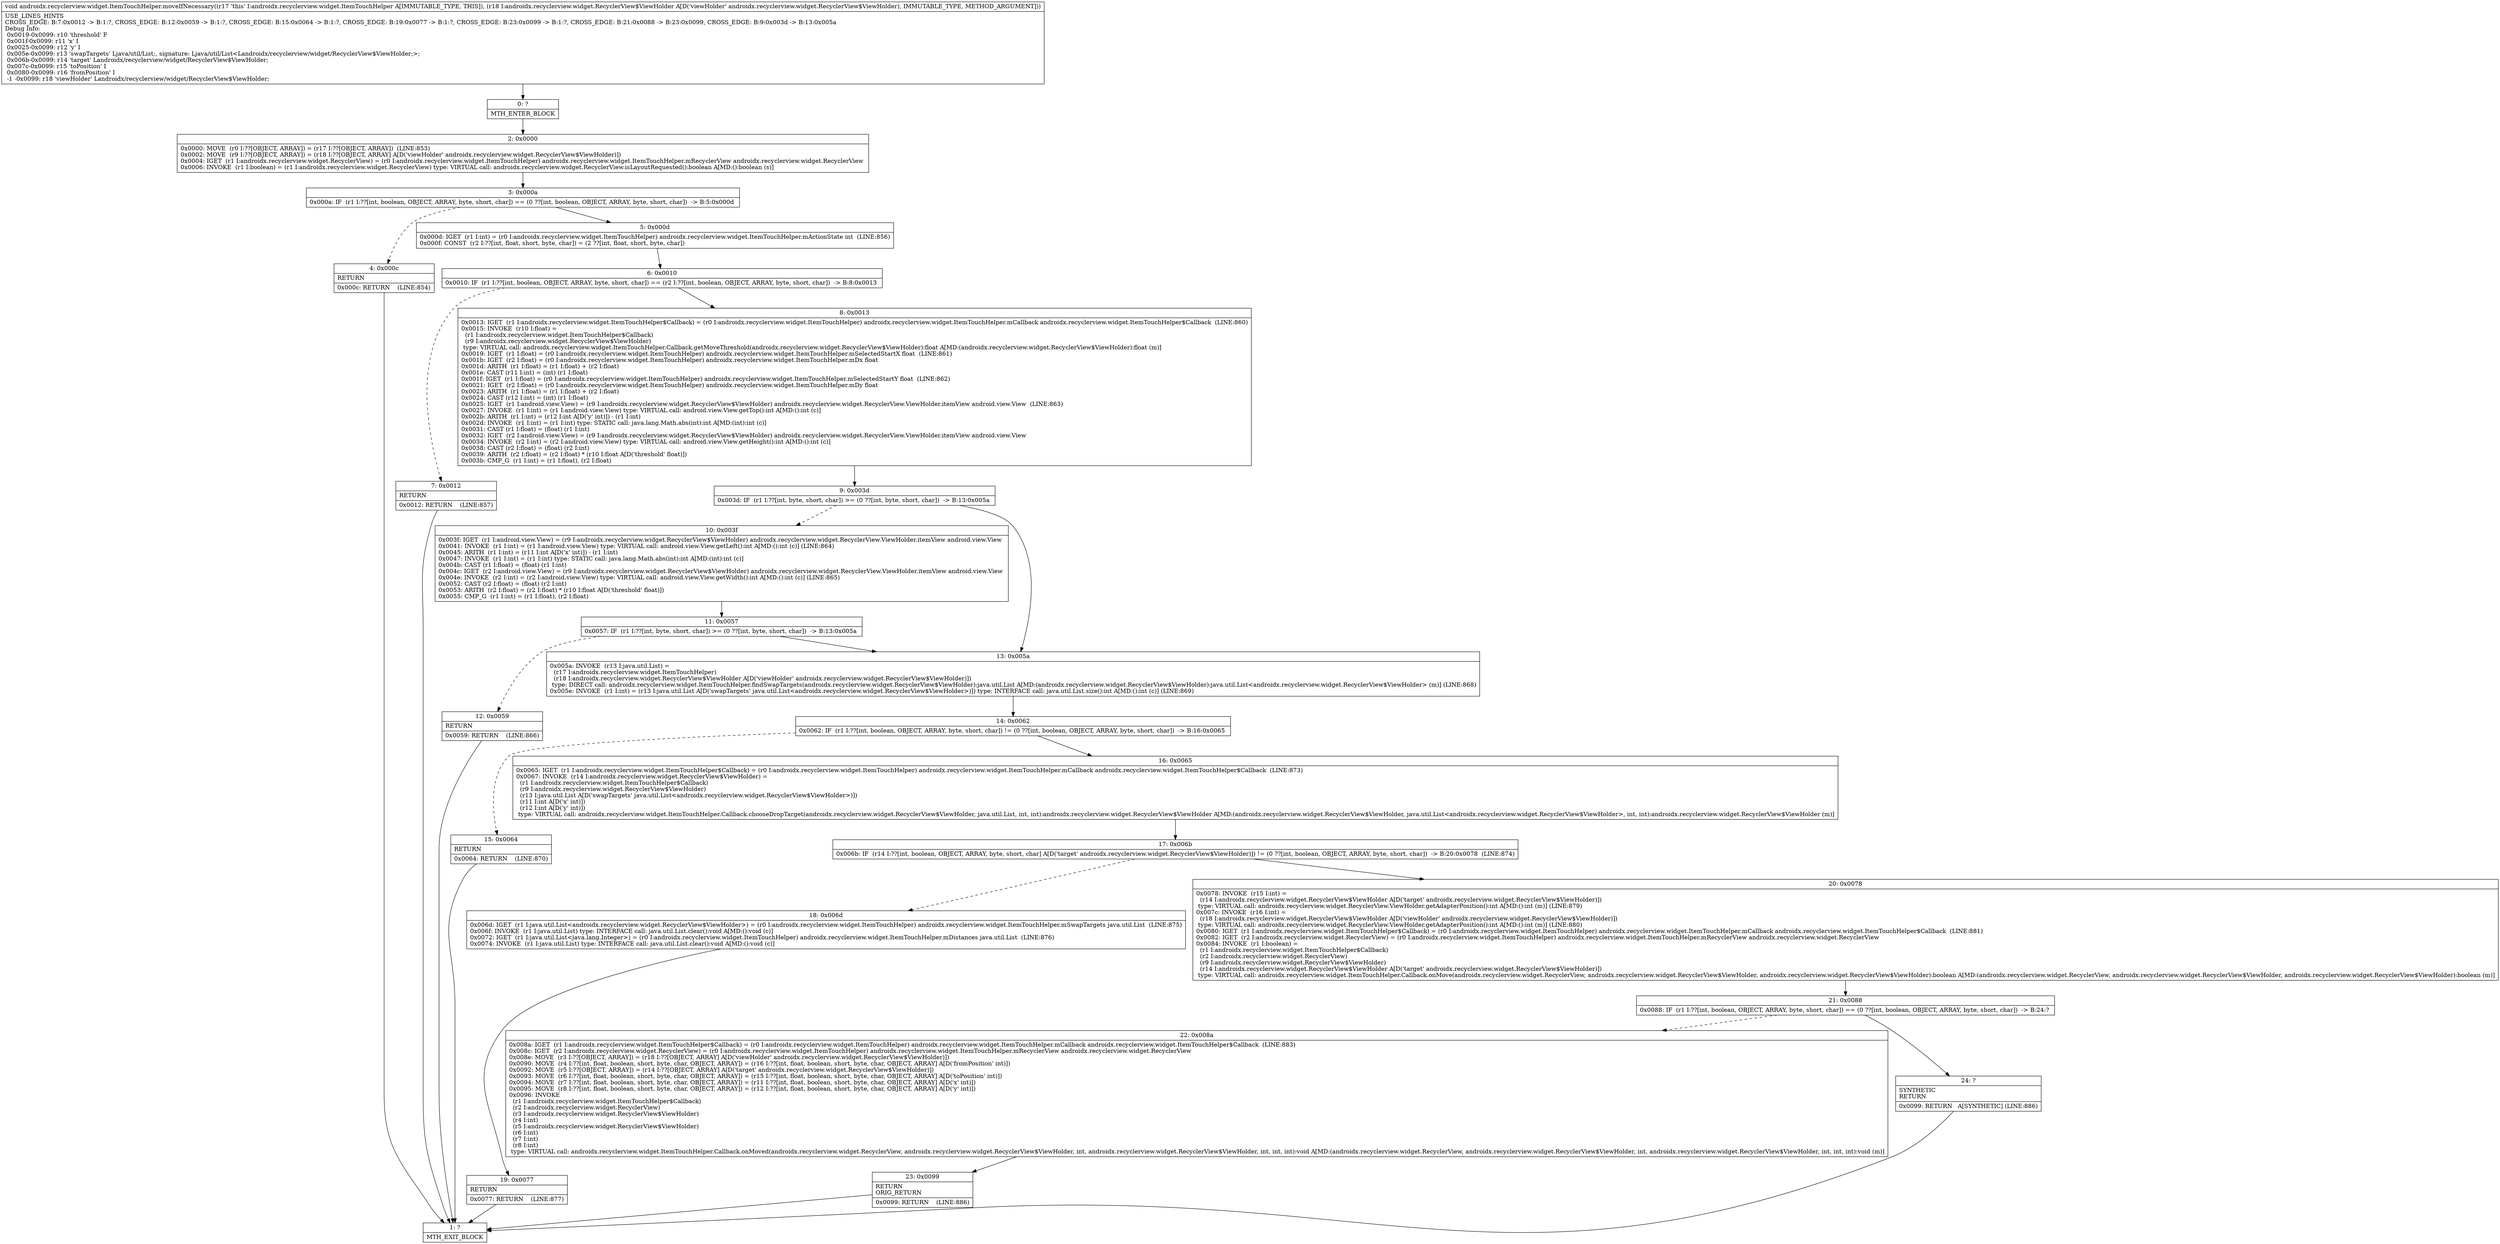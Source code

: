 digraph "CFG forandroidx.recyclerview.widget.ItemTouchHelper.moveIfNecessary(Landroidx\/recyclerview\/widget\/RecyclerView$ViewHolder;)V" {
Node_0 [shape=record,label="{0\:\ ?|MTH_ENTER_BLOCK\l}"];
Node_2 [shape=record,label="{2\:\ 0x0000|0x0000: MOVE  (r0 I:??[OBJECT, ARRAY]) = (r17 I:??[OBJECT, ARRAY])  (LINE:853)\l0x0002: MOVE  (r9 I:??[OBJECT, ARRAY]) = (r18 I:??[OBJECT, ARRAY] A[D('viewHolder' androidx.recyclerview.widget.RecyclerView$ViewHolder)]) \l0x0004: IGET  (r1 I:androidx.recyclerview.widget.RecyclerView) = (r0 I:androidx.recyclerview.widget.ItemTouchHelper) androidx.recyclerview.widget.ItemTouchHelper.mRecyclerView androidx.recyclerview.widget.RecyclerView \l0x0006: INVOKE  (r1 I:boolean) = (r1 I:androidx.recyclerview.widget.RecyclerView) type: VIRTUAL call: androidx.recyclerview.widget.RecyclerView.isLayoutRequested():boolean A[MD:():boolean (s)]\l}"];
Node_3 [shape=record,label="{3\:\ 0x000a|0x000a: IF  (r1 I:??[int, boolean, OBJECT, ARRAY, byte, short, char]) == (0 ??[int, boolean, OBJECT, ARRAY, byte, short, char])  \-\> B:5:0x000d \l}"];
Node_4 [shape=record,label="{4\:\ 0x000c|RETURN\l|0x000c: RETURN    (LINE:854)\l}"];
Node_1 [shape=record,label="{1\:\ ?|MTH_EXIT_BLOCK\l}"];
Node_5 [shape=record,label="{5\:\ 0x000d|0x000d: IGET  (r1 I:int) = (r0 I:androidx.recyclerview.widget.ItemTouchHelper) androidx.recyclerview.widget.ItemTouchHelper.mActionState int  (LINE:856)\l0x000f: CONST  (r2 I:??[int, float, short, byte, char]) = (2 ??[int, float, short, byte, char]) \l}"];
Node_6 [shape=record,label="{6\:\ 0x0010|0x0010: IF  (r1 I:??[int, boolean, OBJECT, ARRAY, byte, short, char]) == (r2 I:??[int, boolean, OBJECT, ARRAY, byte, short, char])  \-\> B:8:0x0013 \l}"];
Node_7 [shape=record,label="{7\:\ 0x0012|RETURN\l|0x0012: RETURN    (LINE:857)\l}"];
Node_8 [shape=record,label="{8\:\ 0x0013|0x0013: IGET  (r1 I:androidx.recyclerview.widget.ItemTouchHelper$Callback) = (r0 I:androidx.recyclerview.widget.ItemTouchHelper) androidx.recyclerview.widget.ItemTouchHelper.mCallback androidx.recyclerview.widget.ItemTouchHelper$Callback  (LINE:860)\l0x0015: INVOKE  (r10 I:float) = \l  (r1 I:androidx.recyclerview.widget.ItemTouchHelper$Callback)\l  (r9 I:androidx.recyclerview.widget.RecyclerView$ViewHolder)\l type: VIRTUAL call: androidx.recyclerview.widget.ItemTouchHelper.Callback.getMoveThreshold(androidx.recyclerview.widget.RecyclerView$ViewHolder):float A[MD:(androidx.recyclerview.widget.RecyclerView$ViewHolder):float (m)]\l0x0019: IGET  (r1 I:float) = (r0 I:androidx.recyclerview.widget.ItemTouchHelper) androidx.recyclerview.widget.ItemTouchHelper.mSelectedStartX float  (LINE:861)\l0x001b: IGET  (r2 I:float) = (r0 I:androidx.recyclerview.widget.ItemTouchHelper) androidx.recyclerview.widget.ItemTouchHelper.mDx float \l0x001d: ARITH  (r1 I:float) = (r1 I:float) + (r2 I:float) \l0x001e: CAST (r11 I:int) = (int) (r1 I:float) \l0x001f: IGET  (r1 I:float) = (r0 I:androidx.recyclerview.widget.ItemTouchHelper) androidx.recyclerview.widget.ItemTouchHelper.mSelectedStartY float  (LINE:862)\l0x0021: IGET  (r2 I:float) = (r0 I:androidx.recyclerview.widget.ItemTouchHelper) androidx.recyclerview.widget.ItemTouchHelper.mDy float \l0x0023: ARITH  (r1 I:float) = (r1 I:float) + (r2 I:float) \l0x0024: CAST (r12 I:int) = (int) (r1 I:float) \l0x0025: IGET  (r1 I:android.view.View) = (r9 I:androidx.recyclerview.widget.RecyclerView$ViewHolder) androidx.recyclerview.widget.RecyclerView.ViewHolder.itemView android.view.View  (LINE:863)\l0x0027: INVOKE  (r1 I:int) = (r1 I:android.view.View) type: VIRTUAL call: android.view.View.getTop():int A[MD:():int (c)]\l0x002b: ARITH  (r1 I:int) = (r12 I:int A[D('y' int)]) \- (r1 I:int) \l0x002d: INVOKE  (r1 I:int) = (r1 I:int) type: STATIC call: java.lang.Math.abs(int):int A[MD:(int):int (c)]\l0x0031: CAST (r1 I:float) = (float) (r1 I:int) \l0x0032: IGET  (r2 I:android.view.View) = (r9 I:androidx.recyclerview.widget.RecyclerView$ViewHolder) androidx.recyclerview.widget.RecyclerView.ViewHolder.itemView android.view.View \l0x0034: INVOKE  (r2 I:int) = (r2 I:android.view.View) type: VIRTUAL call: android.view.View.getHeight():int A[MD:():int (c)]\l0x0038: CAST (r2 I:float) = (float) (r2 I:int) \l0x0039: ARITH  (r2 I:float) = (r2 I:float) * (r10 I:float A[D('threshold' float)]) \l0x003b: CMP_G  (r1 I:int) = (r1 I:float), (r2 I:float) \l}"];
Node_9 [shape=record,label="{9\:\ 0x003d|0x003d: IF  (r1 I:??[int, byte, short, char]) \>= (0 ??[int, byte, short, char])  \-\> B:13:0x005a \l}"];
Node_10 [shape=record,label="{10\:\ 0x003f|0x003f: IGET  (r1 I:android.view.View) = (r9 I:androidx.recyclerview.widget.RecyclerView$ViewHolder) androidx.recyclerview.widget.RecyclerView.ViewHolder.itemView android.view.View \l0x0041: INVOKE  (r1 I:int) = (r1 I:android.view.View) type: VIRTUAL call: android.view.View.getLeft():int A[MD:():int (c)] (LINE:864)\l0x0045: ARITH  (r1 I:int) = (r11 I:int A[D('x' int)]) \- (r1 I:int) \l0x0047: INVOKE  (r1 I:int) = (r1 I:int) type: STATIC call: java.lang.Math.abs(int):int A[MD:(int):int (c)]\l0x004b: CAST (r1 I:float) = (float) (r1 I:int) \l0x004c: IGET  (r2 I:android.view.View) = (r9 I:androidx.recyclerview.widget.RecyclerView$ViewHolder) androidx.recyclerview.widget.RecyclerView.ViewHolder.itemView android.view.View \l0x004e: INVOKE  (r2 I:int) = (r2 I:android.view.View) type: VIRTUAL call: android.view.View.getWidth():int A[MD:():int (c)] (LINE:865)\l0x0052: CAST (r2 I:float) = (float) (r2 I:int) \l0x0053: ARITH  (r2 I:float) = (r2 I:float) * (r10 I:float A[D('threshold' float)]) \l0x0055: CMP_G  (r1 I:int) = (r1 I:float), (r2 I:float) \l}"];
Node_11 [shape=record,label="{11\:\ 0x0057|0x0057: IF  (r1 I:??[int, byte, short, char]) \>= (0 ??[int, byte, short, char])  \-\> B:13:0x005a \l}"];
Node_12 [shape=record,label="{12\:\ 0x0059|RETURN\l|0x0059: RETURN    (LINE:866)\l}"];
Node_13 [shape=record,label="{13\:\ 0x005a|0x005a: INVOKE  (r13 I:java.util.List) = \l  (r17 I:androidx.recyclerview.widget.ItemTouchHelper)\l  (r18 I:androidx.recyclerview.widget.RecyclerView$ViewHolder A[D('viewHolder' androidx.recyclerview.widget.RecyclerView$ViewHolder)])\l type: DIRECT call: androidx.recyclerview.widget.ItemTouchHelper.findSwapTargets(androidx.recyclerview.widget.RecyclerView$ViewHolder):java.util.List A[MD:(androidx.recyclerview.widget.RecyclerView$ViewHolder):java.util.List\<androidx.recyclerview.widget.RecyclerView$ViewHolder\> (m)] (LINE:868)\l0x005e: INVOKE  (r1 I:int) = (r13 I:java.util.List A[D('swapTargets' java.util.List\<androidx.recyclerview.widget.RecyclerView$ViewHolder\>)]) type: INTERFACE call: java.util.List.size():int A[MD:():int (c)] (LINE:869)\l}"];
Node_14 [shape=record,label="{14\:\ 0x0062|0x0062: IF  (r1 I:??[int, boolean, OBJECT, ARRAY, byte, short, char]) != (0 ??[int, boolean, OBJECT, ARRAY, byte, short, char])  \-\> B:16:0x0065 \l}"];
Node_15 [shape=record,label="{15\:\ 0x0064|RETURN\l|0x0064: RETURN    (LINE:870)\l}"];
Node_16 [shape=record,label="{16\:\ 0x0065|0x0065: IGET  (r1 I:androidx.recyclerview.widget.ItemTouchHelper$Callback) = (r0 I:androidx.recyclerview.widget.ItemTouchHelper) androidx.recyclerview.widget.ItemTouchHelper.mCallback androidx.recyclerview.widget.ItemTouchHelper$Callback  (LINE:873)\l0x0067: INVOKE  (r14 I:androidx.recyclerview.widget.RecyclerView$ViewHolder) = \l  (r1 I:androidx.recyclerview.widget.ItemTouchHelper$Callback)\l  (r9 I:androidx.recyclerview.widget.RecyclerView$ViewHolder)\l  (r13 I:java.util.List A[D('swapTargets' java.util.List\<androidx.recyclerview.widget.RecyclerView$ViewHolder\>)])\l  (r11 I:int A[D('x' int)])\l  (r12 I:int A[D('y' int)])\l type: VIRTUAL call: androidx.recyclerview.widget.ItemTouchHelper.Callback.chooseDropTarget(androidx.recyclerview.widget.RecyclerView$ViewHolder, java.util.List, int, int):androidx.recyclerview.widget.RecyclerView$ViewHolder A[MD:(androidx.recyclerview.widget.RecyclerView$ViewHolder, java.util.List\<androidx.recyclerview.widget.RecyclerView$ViewHolder\>, int, int):androidx.recyclerview.widget.RecyclerView$ViewHolder (m)]\l}"];
Node_17 [shape=record,label="{17\:\ 0x006b|0x006b: IF  (r14 I:??[int, boolean, OBJECT, ARRAY, byte, short, char] A[D('target' androidx.recyclerview.widget.RecyclerView$ViewHolder)]) != (0 ??[int, boolean, OBJECT, ARRAY, byte, short, char])  \-\> B:20:0x0078  (LINE:874)\l}"];
Node_18 [shape=record,label="{18\:\ 0x006d|0x006d: IGET  (r1 I:java.util.List\<androidx.recyclerview.widget.RecyclerView$ViewHolder\>) = (r0 I:androidx.recyclerview.widget.ItemTouchHelper) androidx.recyclerview.widget.ItemTouchHelper.mSwapTargets java.util.List  (LINE:875)\l0x006f: INVOKE  (r1 I:java.util.List) type: INTERFACE call: java.util.List.clear():void A[MD:():void (c)]\l0x0072: IGET  (r1 I:java.util.List\<java.lang.Integer\>) = (r0 I:androidx.recyclerview.widget.ItemTouchHelper) androidx.recyclerview.widget.ItemTouchHelper.mDistances java.util.List  (LINE:876)\l0x0074: INVOKE  (r1 I:java.util.List) type: INTERFACE call: java.util.List.clear():void A[MD:():void (c)]\l}"];
Node_19 [shape=record,label="{19\:\ 0x0077|RETURN\l|0x0077: RETURN    (LINE:877)\l}"];
Node_20 [shape=record,label="{20\:\ 0x0078|0x0078: INVOKE  (r15 I:int) = \l  (r14 I:androidx.recyclerview.widget.RecyclerView$ViewHolder A[D('target' androidx.recyclerview.widget.RecyclerView$ViewHolder)])\l type: VIRTUAL call: androidx.recyclerview.widget.RecyclerView.ViewHolder.getAdapterPosition():int A[MD:():int (m)] (LINE:879)\l0x007c: INVOKE  (r16 I:int) = \l  (r18 I:androidx.recyclerview.widget.RecyclerView$ViewHolder A[D('viewHolder' androidx.recyclerview.widget.RecyclerView$ViewHolder)])\l type: VIRTUAL call: androidx.recyclerview.widget.RecyclerView.ViewHolder.getAdapterPosition():int A[MD:():int (m)] (LINE:880)\l0x0080: IGET  (r1 I:androidx.recyclerview.widget.ItemTouchHelper$Callback) = (r0 I:androidx.recyclerview.widget.ItemTouchHelper) androidx.recyclerview.widget.ItemTouchHelper.mCallback androidx.recyclerview.widget.ItemTouchHelper$Callback  (LINE:881)\l0x0082: IGET  (r2 I:androidx.recyclerview.widget.RecyclerView) = (r0 I:androidx.recyclerview.widget.ItemTouchHelper) androidx.recyclerview.widget.ItemTouchHelper.mRecyclerView androidx.recyclerview.widget.RecyclerView \l0x0084: INVOKE  (r1 I:boolean) = \l  (r1 I:androidx.recyclerview.widget.ItemTouchHelper$Callback)\l  (r2 I:androidx.recyclerview.widget.RecyclerView)\l  (r9 I:androidx.recyclerview.widget.RecyclerView$ViewHolder)\l  (r14 I:androidx.recyclerview.widget.RecyclerView$ViewHolder A[D('target' androidx.recyclerview.widget.RecyclerView$ViewHolder)])\l type: VIRTUAL call: androidx.recyclerview.widget.ItemTouchHelper.Callback.onMove(androidx.recyclerview.widget.RecyclerView, androidx.recyclerview.widget.RecyclerView$ViewHolder, androidx.recyclerview.widget.RecyclerView$ViewHolder):boolean A[MD:(androidx.recyclerview.widget.RecyclerView, androidx.recyclerview.widget.RecyclerView$ViewHolder, androidx.recyclerview.widget.RecyclerView$ViewHolder):boolean (m)]\l}"];
Node_21 [shape=record,label="{21\:\ 0x0088|0x0088: IF  (r1 I:??[int, boolean, OBJECT, ARRAY, byte, short, char]) == (0 ??[int, boolean, OBJECT, ARRAY, byte, short, char])  \-\> B:24:? \l}"];
Node_22 [shape=record,label="{22\:\ 0x008a|0x008a: IGET  (r1 I:androidx.recyclerview.widget.ItemTouchHelper$Callback) = (r0 I:androidx.recyclerview.widget.ItemTouchHelper) androidx.recyclerview.widget.ItemTouchHelper.mCallback androidx.recyclerview.widget.ItemTouchHelper$Callback  (LINE:883)\l0x008c: IGET  (r2 I:androidx.recyclerview.widget.RecyclerView) = (r0 I:androidx.recyclerview.widget.ItemTouchHelper) androidx.recyclerview.widget.ItemTouchHelper.mRecyclerView androidx.recyclerview.widget.RecyclerView \l0x008e: MOVE  (r3 I:??[OBJECT, ARRAY]) = (r18 I:??[OBJECT, ARRAY] A[D('viewHolder' androidx.recyclerview.widget.RecyclerView$ViewHolder)]) \l0x0090: MOVE  (r4 I:??[int, float, boolean, short, byte, char, OBJECT, ARRAY]) = (r16 I:??[int, float, boolean, short, byte, char, OBJECT, ARRAY] A[D('fromPosition' int)]) \l0x0092: MOVE  (r5 I:??[OBJECT, ARRAY]) = (r14 I:??[OBJECT, ARRAY] A[D('target' androidx.recyclerview.widget.RecyclerView$ViewHolder)]) \l0x0093: MOVE  (r6 I:??[int, float, boolean, short, byte, char, OBJECT, ARRAY]) = (r15 I:??[int, float, boolean, short, byte, char, OBJECT, ARRAY] A[D('toPosition' int)]) \l0x0094: MOVE  (r7 I:??[int, float, boolean, short, byte, char, OBJECT, ARRAY]) = (r11 I:??[int, float, boolean, short, byte, char, OBJECT, ARRAY] A[D('x' int)]) \l0x0095: MOVE  (r8 I:??[int, float, boolean, short, byte, char, OBJECT, ARRAY]) = (r12 I:??[int, float, boolean, short, byte, char, OBJECT, ARRAY] A[D('y' int)]) \l0x0096: INVOKE  \l  (r1 I:androidx.recyclerview.widget.ItemTouchHelper$Callback)\l  (r2 I:androidx.recyclerview.widget.RecyclerView)\l  (r3 I:androidx.recyclerview.widget.RecyclerView$ViewHolder)\l  (r4 I:int)\l  (r5 I:androidx.recyclerview.widget.RecyclerView$ViewHolder)\l  (r6 I:int)\l  (r7 I:int)\l  (r8 I:int)\l type: VIRTUAL call: androidx.recyclerview.widget.ItemTouchHelper.Callback.onMoved(androidx.recyclerview.widget.RecyclerView, androidx.recyclerview.widget.RecyclerView$ViewHolder, int, androidx.recyclerview.widget.RecyclerView$ViewHolder, int, int, int):void A[MD:(androidx.recyclerview.widget.RecyclerView, androidx.recyclerview.widget.RecyclerView$ViewHolder, int, androidx.recyclerview.widget.RecyclerView$ViewHolder, int, int, int):void (m)]\l}"];
Node_23 [shape=record,label="{23\:\ 0x0099|RETURN\lORIG_RETURN\l|0x0099: RETURN    (LINE:886)\l}"];
Node_24 [shape=record,label="{24\:\ ?|SYNTHETIC\lRETURN\l|0x0099: RETURN   A[SYNTHETIC] (LINE:886)\l}"];
MethodNode[shape=record,label="{void androidx.recyclerview.widget.ItemTouchHelper.moveIfNecessary((r17 'this' I:androidx.recyclerview.widget.ItemTouchHelper A[IMMUTABLE_TYPE, THIS]), (r18 I:androidx.recyclerview.widget.RecyclerView$ViewHolder A[D('viewHolder' androidx.recyclerview.widget.RecyclerView$ViewHolder), IMMUTABLE_TYPE, METHOD_ARGUMENT]))  | USE_LINES_HINTS\lCROSS_EDGE: B:7:0x0012 \-\> B:1:?, CROSS_EDGE: B:12:0x0059 \-\> B:1:?, CROSS_EDGE: B:15:0x0064 \-\> B:1:?, CROSS_EDGE: B:19:0x0077 \-\> B:1:?, CROSS_EDGE: B:23:0x0099 \-\> B:1:?, CROSS_EDGE: B:21:0x0088 \-\> B:23:0x0099, CROSS_EDGE: B:9:0x003d \-\> B:13:0x005a\lDebug Info:\l  0x0019\-0x0099: r10 'threshold' F\l  0x001f\-0x0099: r11 'x' I\l  0x0025\-0x0099: r12 'y' I\l  0x005e\-0x0099: r13 'swapTargets' Ljava\/util\/List;, signature: Ljava\/util\/List\<Landroidx\/recyclerview\/widget\/RecyclerView$ViewHolder;\>;\l  0x006b\-0x0099: r14 'target' Landroidx\/recyclerview\/widget\/RecyclerView$ViewHolder;\l  0x007c\-0x0099: r15 'toPosition' I\l  0x0080\-0x0099: r16 'fromPosition' I\l  \-1 \-0x0099: r18 'viewHolder' Landroidx\/recyclerview\/widget\/RecyclerView$ViewHolder;\l}"];
MethodNode -> Node_0;Node_0 -> Node_2;
Node_2 -> Node_3;
Node_3 -> Node_4[style=dashed];
Node_3 -> Node_5;
Node_4 -> Node_1;
Node_5 -> Node_6;
Node_6 -> Node_7[style=dashed];
Node_6 -> Node_8;
Node_7 -> Node_1;
Node_8 -> Node_9;
Node_9 -> Node_10[style=dashed];
Node_9 -> Node_13;
Node_10 -> Node_11;
Node_11 -> Node_12[style=dashed];
Node_11 -> Node_13;
Node_12 -> Node_1;
Node_13 -> Node_14;
Node_14 -> Node_15[style=dashed];
Node_14 -> Node_16;
Node_15 -> Node_1;
Node_16 -> Node_17;
Node_17 -> Node_18[style=dashed];
Node_17 -> Node_20;
Node_18 -> Node_19;
Node_19 -> Node_1;
Node_20 -> Node_21;
Node_21 -> Node_22[style=dashed];
Node_21 -> Node_24;
Node_22 -> Node_23;
Node_23 -> Node_1;
Node_24 -> Node_1;
}

